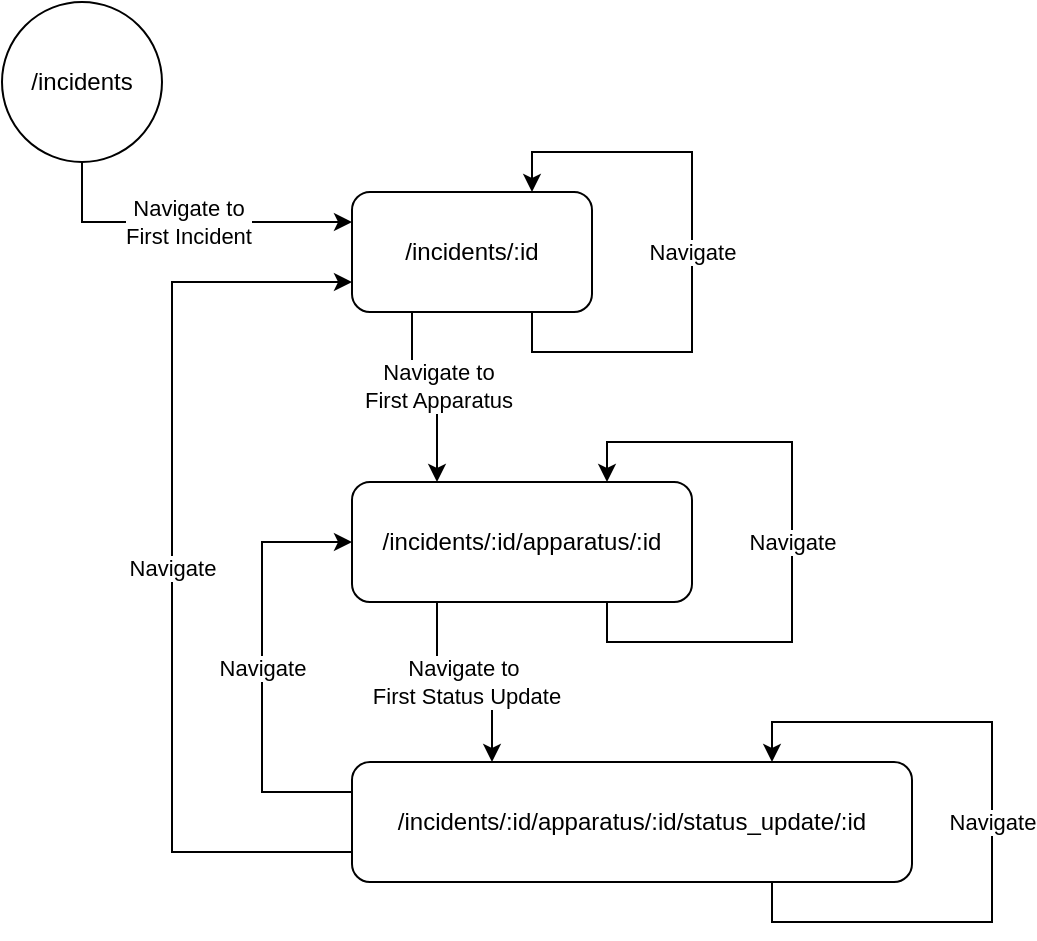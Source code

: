 <mxfile version="13.6.5">
    <diagram id="7xHtjGeUKTEk6JzbgG9E" name="Page-1">
        <mxGraphModel dx="1235" dy="585" grid="1" gridSize="10" guides="1" tooltips="1" connect="1" arrows="1" fold="1" page="1" pageScale="1" pageWidth="1100" pageHeight="850" math="0" shadow="0">
            <root>
                <mxCell id="0"/>
                <mxCell id="1" parent="0"/>
                <mxCell id="10" value="Navigate to&lt;br&gt;First Apparatus" style="edgeStyle=orthogonalEdgeStyle;rounded=0;orthogonalLoop=1;jettySize=auto;html=1;entryX=0.25;entryY=0;entryDx=0;entryDy=0;exitX=0.25;exitY=1;exitDx=0;exitDy=0;" edge="1" parent="1" source="4" target="8">
                    <mxGeometry relative="1" as="geometry">
                        <Array as="points">
                            <mxPoint x="515" y="365"/>
                            <mxPoint x="528" y="365"/>
                        </Array>
                    </mxGeometry>
                </mxCell>
                <mxCell id="4" value="/incidents/:id&lt;br&gt;" style="rounded=1;whiteSpace=wrap;html=1;" vertex="1" parent="1">
                    <mxGeometry x="485" y="275" width="120" height="60" as="geometry"/>
                </mxCell>
                <mxCell id="6" value="Navigate to&lt;br&gt;First Incident" style="edgeStyle=orthogonalEdgeStyle;rounded=0;orthogonalLoop=1;jettySize=auto;html=1;entryX=0;entryY=0.25;entryDx=0;entryDy=0;exitX=0.5;exitY=1;exitDx=0;exitDy=0;" edge="1" parent="1" source="5" target="4">
                    <mxGeometry relative="1" as="geometry"/>
                </mxCell>
                <mxCell id="5" value="/incidents" style="ellipse;whiteSpace=wrap;html=1;aspect=fixed;" vertex="1" parent="1">
                    <mxGeometry x="310" y="180" width="80" height="80" as="geometry"/>
                </mxCell>
                <mxCell id="7" value="Navigate" style="edgeStyle=orthogonalEdgeStyle;rounded=0;orthogonalLoop=1;jettySize=auto;html=1;entryX=0.75;entryY=0;entryDx=0;entryDy=0;exitX=0.75;exitY=1;exitDx=0;exitDy=0;" edge="1" parent="1" source="4" target="4">
                    <mxGeometry relative="1" as="geometry">
                        <Array as="points">
                            <mxPoint x="575" y="355"/>
                            <mxPoint x="655" y="355"/>
                            <mxPoint x="655" y="255"/>
                            <mxPoint x="575" y="255"/>
                        </Array>
                    </mxGeometry>
                </mxCell>
                <mxCell id="12" value="Navigate to&amp;nbsp;&lt;br&gt;First Status Update" style="edgeStyle=orthogonalEdgeStyle;rounded=0;orthogonalLoop=1;jettySize=auto;html=1;entryX=0.25;entryY=0;entryDx=0;entryDy=0;exitX=0.25;exitY=1;exitDx=0;exitDy=0;" edge="1" parent="1" source="8" target="11">
                    <mxGeometry relative="1" as="geometry"/>
                </mxCell>
                <mxCell id="8" value="/incidents/:id/apparatus/:id" style="rounded=1;whiteSpace=wrap;html=1;" vertex="1" parent="1">
                    <mxGeometry x="485" y="420" width="170" height="60" as="geometry"/>
                </mxCell>
                <mxCell id="9" value="Navigate" style="edgeStyle=orthogonalEdgeStyle;rounded=0;orthogonalLoop=1;jettySize=auto;html=1;entryX=0.75;entryY=0;entryDx=0;entryDy=0;exitX=0.75;exitY=1;exitDx=0;exitDy=0;" edge="1" parent="1" source="8" target="8">
                    <mxGeometry relative="1" as="geometry">
                        <Array as="points">
                            <mxPoint x="612" y="500"/>
                            <mxPoint x="705" y="500"/>
                            <mxPoint x="705" y="400"/>
                            <mxPoint x="612" y="400"/>
                        </Array>
                    </mxGeometry>
                </mxCell>
                <mxCell id="14" value="Navigate" style="edgeStyle=orthogonalEdgeStyle;rounded=0;orthogonalLoop=1;jettySize=auto;html=1;entryX=0;entryY=0.5;entryDx=0;entryDy=0;exitX=0;exitY=0.25;exitDx=0;exitDy=0;" edge="1" parent="1" source="11" target="8">
                    <mxGeometry relative="1" as="geometry">
                        <Array as="points">
                            <mxPoint x="440" y="575"/>
                            <mxPoint x="440" y="450"/>
                        </Array>
                    </mxGeometry>
                </mxCell>
                <mxCell id="15" value="Navigate" style="edgeStyle=orthogonalEdgeStyle;rounded=0;orthogonalLoop=1;jettySize=auto;html=1;entryX=0;entryY=0.75;entryDx=0;entryDy=0;exitX=0;exitY=0.75;exitDx=0;exitDy=0;" edge="1" parent="1" source="11" target="4">
                    <mxGeometry relative="1" as="geometry">
                        <Array as="points">
                            <mxPoint x="395" y="605"/>
                            <mxPoint x="395" y="320"/>
                        </Array>
                    </mxGeometry>
                </mxCell>
                <mxCell id="11" value="/incidents/:id/apparatus/:id/status_update/:id" style="rounded=1;whiteSpace=wrap;html=1;" vertex="1" parent="1">
                    <mxGeometry x="485" y="560" width="280" height="60" as="geometry"/>
                </mxCell>
                <mxCell id="13" value="Navigate" style="edgeStyle=orthogonalEdgeStyle;rounded=0;orthogonalLoop=1;jettySize=auto;html=1;entryX=0.75;entryY=0;entryDx=0;entryDy=0;exitX=0.75;exitY=1;exitDx=0;exitDy=0;" edge="1" parent="1" source="11" target="11">
                    <mxGeometry relative="1" as="geometry">
                        <Array as="points">
                            <mxPoint x="695" y="640"/>
                            <mxPoint x="805" y="640"/>
                            <mxPoint x="805" y="540"/>
                            <mxPoint x="695" y="540"/>
                        </Array>
                    </mxGeometry>
                </mxCell>
            </root>
        </mxGraphModel>
    </diagram>
</mxfile>
